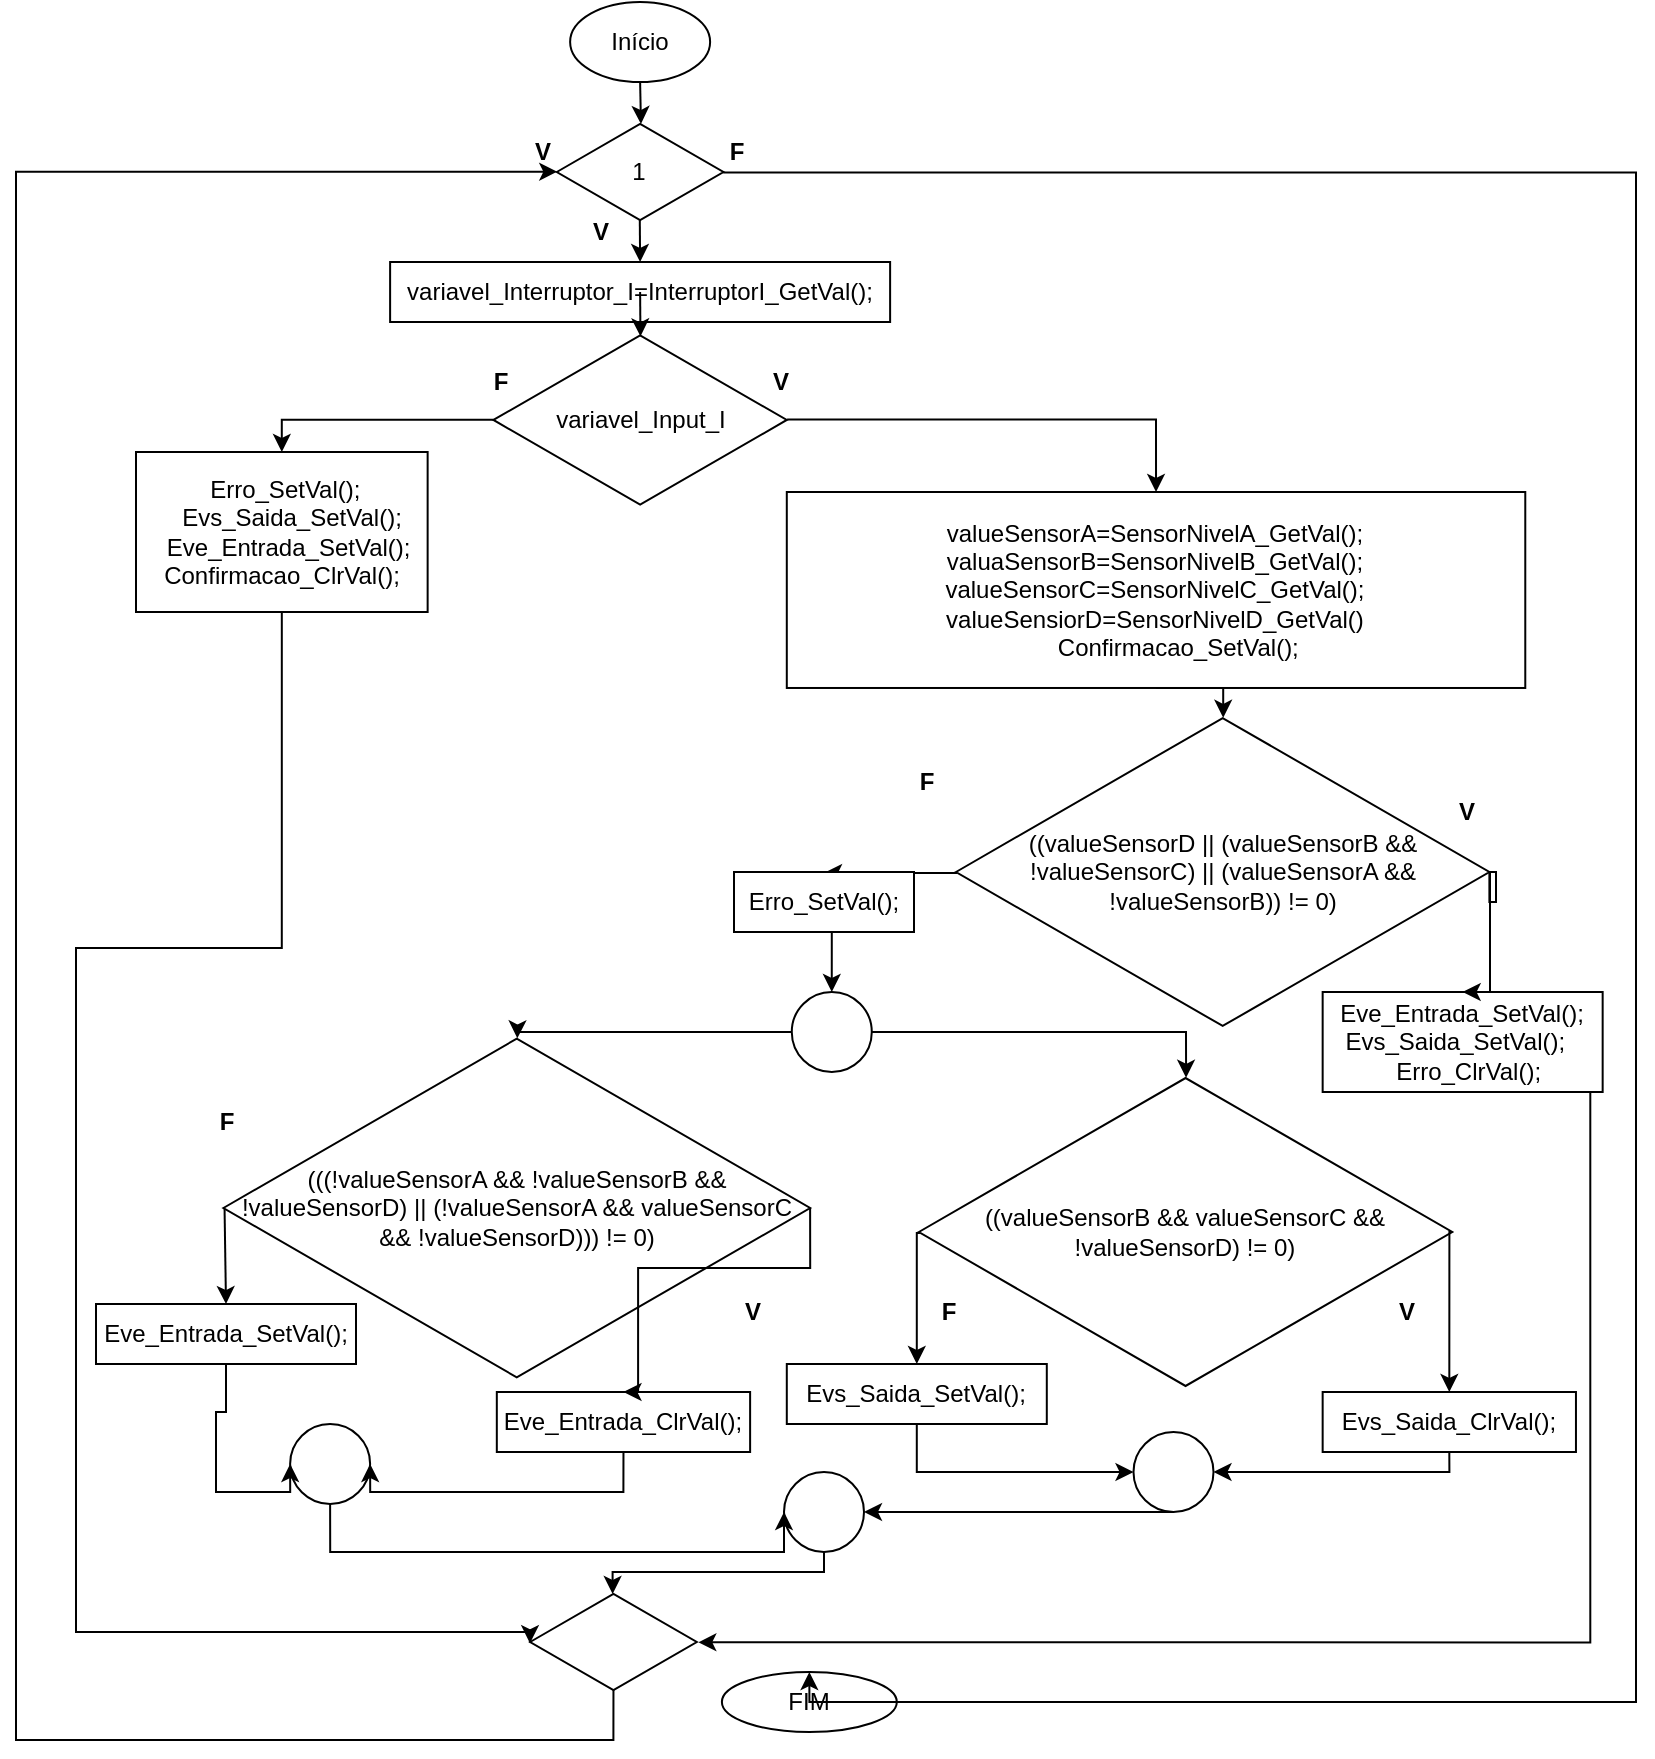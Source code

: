 <mxfile version="21.5.2" type="device">
  <diagram id="XMUXtyX5-fALYA9FIsvU" name="Página-1">
    <mxGraphModel dx="1332" dy="444" grid="1" gridSize="10" guides="1" tooltips="1" connect="1" arrows="1" fold="1" page="1" pageScale="1" pageWidth="827" pageHeight="1169" math="0" shadow="0">
      <root>
        <mxCell id="0" />
        <mxCell id="1" parent="0" />
        <mxCell id="8DO1Rx4T9jfybCHXWFRA-1" value="Início" style="ellipse;whiteSpace=wrap;html=1;" parent="1" vertex="1">
          <mxGeometry x="287.06" y="80" width="70" height="40" as="geometry" />
        </mxCell>
        <mxCell id="8DO1Rx4T9jfybCHXWFRA-3" value="1" style="html=1;whiteSpace=wrap;aspect=fixed;shape=isoRectangle;" parent="1" vertex="1">
          <mxGeometry x="280.39" y="140" width="83.34" height="50" as="geometry" />
        </mxCell>
        <mxCell id="8DO1Rx4T9jfybCHXWFRA-4" value="variavel_Interruptor_I=InterruptorI_GetVal();" style="rounded=0;whiteSpace=wrap;html=1;" parent="1" vertex="1">
          <mxGeometry x="197.06" y="210" width="250" height="30" as="geometry" />
        </mxCell>
        <mxCell id="8DO1Rx4T9jfybCHXWFRA-5" value="" style="endArrow=classic;html=1;rounded=0;exitX=0.5;exitY=1;exitDx=0;exitDy=0;entryX=0.505;entryY=0.02;entryDx=0;entryDy=0;entryPerimeter=0;" parent="1" source="8DO1Rx4T9jfybCHXWFRA-1" target="8DO1Rx4T9jfybCHXWFRA-3" edge="1">
          <mxGeometry width="50" height="50" relative="1" as="geometry">
            <mxPoint x="317.06" y="220" as="sourcePoint" />
            <mxPoint x="367.06" y="170" as="targetPoint" />
          </mxGeometry>
        </mxCell>
        <mxCell id="8DO1Rx4T9jfybCHXWFRA-6" value="" style="endArrow=classic;html=1;rounded=0;exitX=0.498;exitY=0.969;exitDx=0;exitDy=0;entryX=0.5;entryY=0;entryDx=0;entryDy=0;exitPerimeter=0;" parent="1" source="8DO1Rx4T9jfybCHXWFRA-3" target="8DO1Rx4T9jfybCHXWFRA-4" edge="1">
          <mxGeometry width="50" height="50" relative="1" as="geometry">
            <mxPoint x="322.06" y="120" as="sourcePoint" />
            <mxPoint x="322.477" y="141" as="targetPoint" />
          </mxGeometry>
        </mxCell>
        <mxCell id="8DO1Rx4T9jfybCHXWFRA-7" value="variavel_Input_I" style="html=1;whiteSpace=wrap;aspect=fixed;shape=isoRectangle;" parent="1" vertex="1">
          <mxGeometry x="248.73" y="245" width="146.67" height="87.99" as="geometry" />
        </mxCell>
        <mxCell id="8DO1Rx4T9jfybCHXWFRA-13" value="&lt;b&gt;F&lt;/b&gt;" style="text;html=1;align=center;verticalAlign=middle;resizable=0;points=[];autosize=1;strokeColor=none;fillColor=none;" parent="1" vertex="1">
          <mxGeometry x="237.06" y="255" width="30" height="30" as="geometry" />
        </mxCell>
        <mxCell id="8DO1Rx4T9jfybCHXWFRA-14" value="" style="endArrow=classic;html=1;rounded=0;exitX=0.5;exitY=1;exitDx=0;exitDy=0;entryX=0.501;entryY=0.025;entryDx=0;entryDy=0;entryPerimeter=0;" parent="1" target="8DO1Rx4T9jfybCHXWFRA-7" edge="1">
          <mxGeometry width="50" height="50" relative="1" as="geometry">
            <mxPoint x="322.06" y="225" as="sourcePoint" />
            <mxPoint x="332.06" y="205" as="targetPoint" />
          </mxGeometry>
        </mxCell>
        <mxCell id="8DO1Rx4T9jfybCHXWFRA-15" value="&lt;b&gt;V&lt;/b&gt;" style="text;html=1;align=center;verticalAlign=middle;resizable=0;points=[];autosize=1;strokeColor=none;fillColor=none;" parent="1" vertex="1">
          <mxGeometry x="377.06" y="255" width="30" height="30" as="geometry" />
        </mxCell>
        <mxCell id="8DO1Rx4T9jfybCHXWFRA-16" value="&lt;div&gt;valueSensorA=SensorNivelA_GetVal();&lt;/div&gt;&lt;div&gt;valuaSensorB=SensorNivelB_GetVal();&lt;/div&gt;&lt;div&gt;valueSensorC=SensorNivelC_GetVal();&lt;/div&gt;&lt;div&gt;valueSensiorD=SensorNivelD_GetVal()&lt;/div&gt;&lt;div&gt;&amp;nbsp; &amp;nbsp; &amp;nbsp; &amp;nbsp;Confirmacao_SetVal();&lt;/div&gt;" style="rounded=0;whiteSpace=wrap;html=1;align=center;" parent="1" vertex="1">
          <mxGeometry x="395.4" y="325" width="369.24" height="97.99" as="geometry" />
        </mxCell>
        <mxCell id="8DO1Rx4T9jfybCHXWFRA-17" value="" style="edgeStyle=segmentEdgeStyle;endArrow=classic;html=1;rounded=0;entryX=0.5;entryY=0;entryDx=0;entryDy=0;exitX=1.001;exitY=0.497;exitDx=0;exitDy=0;exitPerimeter=0;" parent="1" source="8DO1Rx4T9jfybCHXWFRA-7" target="8DO1Rx4T9jfybCHXWFRA-16" edge="1">
          <mxGeometry width="50" height="50" relative="1" as="geometry">
            <mxPoint x="377.06" y="305" as="sourcePoint" />
            <mxPoint x="427.06" y="255" as="targetPoint" />
          </mxGeometry>
        </mxCell>
        <mxCell id="8DO1Rx4T9jfybCHXWFRA-18" value="((valueSensorD || (valueSensorB &amp;amp;&amp;amp; !valueSensorC) || (valueSensorA &amp;amp;&amp;amp; !valueSensorB)) != 0)" style="html=1;whiteSpace=wrap;aspect=fixed;shape=isoRectangle;" parent="1" vertex="1">
          <mxGeometry x="480" y="435" width="266.69" height="160" as="geometry" />
        </mxCell>
        <mxCell id="8DO1Rx4T9jfybCHXWFRA-19" value="&lt;b&gt;F&lt;/b&gt;" style="text;html=1;align=center;verticalAlign=middle;resizable=0;points=[];autosize=1;strokeColor=none;fillColor=none;" parent="1" vertex="1">
          <mxGeometry x="450.41" y="455" width="30" height="30" as="geometry" />
        </mxCell>
        <mxCell id="8DO1Rx4T9jfybCHXWFRA-20" value="&lt;b&gt;V&lt;/b&gt;" style="text;html=1;align=center;verticalAlign=middle;resizable=0;points=[];autosize=1;strokeColor=none;fillColor=none;" parent="1" vertex="1">
          <mxGeometry x="720.0" y="470" width="30" height="30" as="geometry" />
        </mxCell>
        <mxCell id="8DO1Rx4T9jfybCHXWFRA-21" value="&lt;div&gt;Eve_Entrada_SetVal();&lt;/div&gt;&lt;div&gt;Evs_Saida_SetVal();&lt;span style=&quot;background-color: initial;&quot;&gt;&amp;nbsp;&amp;nbsp;&lt;/span&gt;&lt;/div&gt;&lt;div&gt;&lt;span style=&quot;background-color: initial;&quot;&gt;&amp;nbsp; Erro_ClrVal();&lt;/span&gt;&lt;/div&gt;" style="rounded=0;whiteSpace=wrap;html=1;align=center;" parent="1" vertex="1">
          <mxGeometry x="663.33" y="575" width="140" height="50" as="geometry" />
        </mxCell>
        <mxCell id="8DO1Rx4T9jfybCHXWFRA-22" value="" style="edgeStyle=segmentEdgeStyle;endArrow=classic;html=1;rounded=0;entryX=0.5;entryY=0;entryDx=0;entryDy=0;exitX=1;exitY=0.5;exitDx=0;exitDy=0;exitPerimeter=0;" parent="1" source="8DO1Rx4T9jfybCHXWFRA-18" target="8DO1Rx4T9jfybCHXWFRA-21" edge="1">
          <mxGeometry width="50" height="50" relative="1" as="geometry">
            <mxPoint x="547.89" y="502.99" as="sourcePoint" />
            <mxPoint x="597.89" y="452.99" as="targetPoint" />
            <Array as="points">
              <mxPoint x="747" y="530" />
              <mxPoint x="750" y="530" />
              <mxPoint x="750" y="515" />
              <mxPoint x="747" y="515" />
              <mxPoint x="747" y="575" />
            </Array>
          </mxGeometry>
        </mxCell>
        <mxCell id="8DO1Rx4T9jfybCHXWFRA-24" value="" style="edgeStyle=segmentEdgeStyle;endArrow=classic;html=1;rounded=0;entryX=0.5;entryY=0;entryDx=0;entryDy=0;exitX=0.002;exitY=0.503;exitDx=0;exitDy=0;exitPerimeter=0;" parent="1" source="8DO1Rx4T9jfybCHXWFRA-18" target="8DO1Rx4T9jfybCHXWFRA-25" edge="1">
          <mxGeometry width="50" height="50" relative="1" as="geometry">
            <mxPoint x="621.467" y="510.582" as="sourcePoint" />
            <mxPoint x="691.24" y="562.99" as="targetPoint" />
          </mxGeometry>
        </mxCell>
        <mxCell id="8DO1Rx4T9jfybCHXWFRA-25" value="Erro_SetVal();" style="rounded=0;whiteSpace=wrap;html=1;align=center;" parent="1" vertex="1">
          <mxGeometry x="369.0" y="515" width="90" height="30" as="geometry" />
        </mxCell>
        <mxCell id="8DO1Rx4T9jfybCHXWFRA-27" value="" style="edgeStyle=segmentEdgeStyle;endArrow=classic;html=1;rounded=0;entryX=0.501;entryY=0.018;entryDx=0;entryDy=0;exitX=0.5;exitY=1;exitDx=0;exitDy=0;entryPerimeter=0;" parent="1" source="8DO1Rx4T9jfybCHXWFRA-16" target="8DO1Rx4T9jfybCHXWFRA-18" edge="1">
          <mxGeometry width="50" height="50" relative="1" as="geometry">
            <mxPoint x="395.003" y="511.398" as="sourcePoint" />
            <mxPoint x="362.89" y="548.99" as="targetPoint" />
          </mxGeometry>
        </mxCell>
        <mxCell id="8DO1Rx4T9jfybCHXWFRA-29" value="&lt;div&gt;(((!valueSensorA &amp;amp;&amp;amp; !valueSensorB &amp;amp;&amp;amp; !valueSensorD) || (!valueSensorA &amp;amp;&amp;amp; valueSensorC &amp;amp;&amp;amp; !valueSensorD))) != 0)&lt;/div&gt;" style="html=1;whiteSpace=wrap;aspect=fixed;shape=isoRectangle;" parent="1" vertex="1">
          <mxGeometry x="113.7" y="595" width="293.36" height="176" as="geometry" />
        </mxCell>
        <mxCell id="8DO1Rx4T9jfybCHXWFRA-30" value="&lt;b&gt;F&lt;/b&gt;" style="text;html=1;align=center;verticalAlign=middle;resizable=0;points=[];autosize=1;strokeColor=none;fillColor=none;" parent="1" vertex="1">
          <mxGeometry x="100.0" y="625" width="30" height="30" as="geometry" />
        </mxCell>
        <mxCell id="8DO1Rx4T9jfybCHXWFRA-31" value="&lt;b&gt;V&lt;/b&gt;" style="text;html=1;align=center;verticalAlign=middle;resizable=0;points=[];autosize=1;strokeColor=none;fillColor=none;" parent="1" vertex="1">
          <mxGeometry x="362.94" y="720" width="30" height="30" as="geometry" />
        </mxCell>
        <mxCell id="8DO1Rx4T9jfybCHXWFRA-32" value="Eve_Entrada_ClrVal();" style="rounded=0;whiteSpace=wrap;html=1;align=center;" parent="1" vertex="1">
          <mxGeometry x="250.41" y="775" width="126.65" height="30" as="geometry" />
        </mxCell>
        <mxCell id="8DO1Rx4T9jfybCHXWFRA-33" value="" style="edgeStyle=segmentEdgeStyle;endArrow=classic;html=1;rounded=0;entryX=0.5;entryY=0;entryDx=0;entryDy=0;exitX=1;exitY=0.5;exitDx=0;exitDy=0;exitPerimeter=0;" parent="1" source="8DO1Rx4T9jfybCHXWFRA-29" target="8DO1Rx4T9jfybCHXWFRA-32" edge="1">
          <mxGeometry width="50" height="50" relative="1" as="geometry">
            <mxPoint x="231.24" y="715" as="sourcePoint" />
            <mxPoint x="281.24" y="665" as="targetPoint" />
            <Array as="points">
              <mxPoint x="321.06" y="713" />
            </Array>
          </mxGeometry>
        </mxCell>
        <mxCell id="8DO1Rx4T9jfybCHXWFRA-34" value="" style="edgeStyle=segmentEdgeStyle;endArrow=classic;html=1;rounded=0;entryX=0.5;entryY=0;entryDx=0;entryDy=0;exitX=0.002;exitY=0.503;exitDx=0;exitDy=0;exitPerimeter=0;" parent="1" source="8DO1Rx4T9jfybCHXWFRA-29" target="8DO1Rx4T9jfybCHXWFRA-35" edge="1">
          <mxGeometry width="50" height="50" relative="1" as="geometry">
            <mxPoint x="304.817" y="722.592" as="sourcePoint" />
            <mxPoint x="374.59" y="775.0" as="targetPoint" />
          </mxGeometry>
        </mxCell>
        <mxCell id="8DO1Rx4T9jfybCHXWFRA-35" value="Eve_Entrada_SetVal();" style="rounded=0;whiteSpace=wrap;html=1;align=center;" parent="1" vertex="1">
          <mxGeometry x="50.0" y="731" width="130" height="30" as="geometry" />
        </mxCell>
        <mxCell id="8DO1Rx4T9jfybCHXWFRA-36" value="" style="edgeStyle=segmentEdgeStyle;endArrow=classic;html=1;rounded=0;entryX=0.501;entryY=0.018;entryDx=0;entryDy=0;entryPerimeter=0;exitX=0;exitY=0.5;exitDx=0;exitDy=0;" parent="1" source="8DO1Rx4T9jfybCHXWFRA-37" target="8DO1Rx4T9jfybCHXWFRA-29" edge="1">
          <mxGeometry width="50" height="50" relative="1" as="geometry">
            <mxPoint x="246.24" y="595" as="sourcePoint" />
            <mxPoint x="151.24" y="707" as="targetPoint" />
            <Array as="points">
              <mxPoint x="334.13" y="595" />
              <mxPoint x="184.13" y="595" />
            </Array>
          </mxGeometry>
        </mxCell>
        <mxCell id="8DO1Rx4T9jfybCHXWFRA-37" value="" style="ellipse;whiteSpace=wrap;html=1;aspect=fixed;fontSize=10;" parent="1" vertex="1">
          <mxGeometry x="397.89" y="575" width="40" height="40" as="geometry" />
        </mxCell>
        <mxCell id="8DO1Rx4T9jfybCHXWFRA-38" value="((valueSensorB &amp;amp;&amp;amp; valueSensorC &amp;amp;&amp;amp; !valueSensorD) != 0)" style="html=1;whiteSpace=wrap;aspect=fixed;shape=isoRectangle;" parent="1" vertex="1">
          <mxGeometry x="461.43" y="615" width="266.7" height="160" as="geometry" />
        </mxCell>
        <mxCell id="8DO1Rx4T9jfybCHXWFRA-39" value="&lt;b&gt;F&lt;/b&gt;" style="text;html=1;align=center;verticalAlign=middle;resizable=0;points=[];autosize=1;strokeColor=none;fillColor=none;" parent="1" vertex="1">
          <mxGeometry x="461.43" y="720" width="30" height="30" as="geometry" />
        </mxCell>
        <mxCell id="8DO1Rx4T9jfybCHXWFRA-40" value="&lt;b&gt;V&lt;/b&gt;" style="text;html=1;align=center;verticalAlign=middle;resizable=0;points=[];autosize=1;strokeColor=none;fillColor=none;" parent="1" vertex="1">
          <mxGeometry x="690" y="720" width="30" height="30" as="geometry" />
        </mxCell>
        <mxCell id="8DO1Rx4T9jfybCHXWFRA-41" value="Evs_Saida_ClrVal();" style="rounded=0;whiteSpace=wrap;html=1;align=center;" parent="1" vertex="1">
          <mxGeometry x="663.33" y="775" width="126.65" height="30" as="geometry" />
        </mxCell>
        <mxCell id="8DO1Rx4T9jfybCHXWFRA-43" value="" style="edgeStyle=segmentEdgeStyle;endArrow=classic;html=1;rounded=0;entryX=0.5;entryY=0;entryDx=0;entryDy=0;exitX=0.002;exitY=0.503;exitDx=0;exitDy=0;exitPerimeter=0;" parent="1" source="8DO1Rx4T9jfybCHXWFRA-38" target="8DO1Rx4T9jfybCHXWFRA-44" edge="1">
          <mxGeometry width="50" height="50" relative="1" as="geometry">
            <mxPoint x="717.327" y="722.592" as="sourcePoint" />
            <mxPoint x="787.1" y="775.0" as="targetPoint" />
          </mxGeometry>
        </mxCell>
        <mxCell id="8DO1Rx4T9jfybCHXWFRA-44" value="Evs_Saida_SetVal();" style="rounded=0;whiteSpace=wrap;html=1;align=center;" parent="1" vertex="1">
          <mxGeometry x="395.4" y="761" width="130" height="30" as="geometry" />
        </mxCell>
        <mxCell id="8DO1Rx4T9jfybCHXWFRA-45" value="" style="edgeStyle=segmentEdgeStyle;endArrow=classic;html=1;rounded=0;entryX=0.501;entryY=0.018;entryDx=0;entryDy=0;entryPerimeter=0;exitX=1;exitY=0.5;exitDx=0;exitDy=0;" parent="1" source="8DO1Rx4T9jfybCHXWFRA-37" target="8DO1Rx4T9jfybCHXWFRA-38" edge="1">
          <mxGeometry width="50" height="50" relative="1" as="geometry">
            <mxPoint x="734.58" y="615" as="sourcePoint" />
            <mxPoint x="621.24" y="707" as="targetPoint" />
          </mxGeometry>
        </mxCell>
        <mxCell id="8DO1Rx4T9jfybCHXWFRA-46" value="" style="edgeStyle=segmentEdgeStyle;endArrow=classic;html=1;rounded=0;fontSize=11;exitX=0.5;exitY=1;exitDx=0;exitDy=0;entryX=0.5;entryY=0;entryDx=0;entryDy=0;" parent="1" source="8DO1Rx4T9jfybCHXWFRA-25" target="8DO1Rx4T9jfybCHXWFRA-37" edge="1">
          <mxGeometry width="50" height="50" relative="1" as="geometry">
            <mxPoint x="477.06" y="745" as="sourcePoint" />
            <mxPoint x="527.06" y="695" as="targetPoint" />
          </mxGeometry>
        </mxCell>
        <mxCell id="8DO1Rx4T9jfybCHXWFRA-47" value="&lt;div&gt;&amp;nbsp; &amp;nbsp; &amp;nbsp; &amp;nbsp; &amp;nbsp; Erro_SetVal();&lt;span style=&quot;background-color: initial;&quot;&gt;&amp;nbsp; &amp;nbsp; &amp;nbsp; &amp;nbsp; &amp;nbsp; &amp;nbsp; &amp;nbsp; &amp;nbsp; Evs_Saida_SetVal();&lt;/span&gt;&lt;span style=&quot;background-color: initial;&quot;&gt;&amp;nbsp; &amp;nbsp; &amp;nbsp; Eve_Entrada_SetVal();&lt;/span&gt;&lt;/div&gt;&lt;div&gt;Confirmacao_ClrVal();&lt;/div&gt;" style="rounded=0;whiteSpace=wrap;html=1;align=center;" parent="1" vertex="1">
          <mxGeometry x="70" y="305" width="145.82" height="80" as="geometry" />
        </mxCell>
        <mxCell id="8DO1Rx4T9jfybCHXWFRA-49" value="" style="edgeStyle=segmentEdgeStyle;endArrow=classic;html=1;rounded=0;fontSize=11;exitX=0;exitY=0.499;exitDx=0;exitDy=0;exitPerimeter=0;entryX=0.5;entryY=0;entryDx=0;entryDy=0;" parent="1" source="8DO1Rx4T9jfybCHXWFRA-7" target="8DO1Rx4T9jfybCHXWFRA-47" edge="1">
          <mxGeometry width="50" height="50" relative="1" as="geometry">
            <mxPoint x="207.06" y="405" as="sourcePoint" />
            <mxPoint x="257.06" y="355" as="targetPoint" />
          </mxGeometry>
        </mxCell>
        <mxCell id="8DO1Rx4T9jfybCHXWFRA-51" value="" style="edgeStyle=segmentEdgeStyle;endArrow=classic;html=1;rounded=0;entryX=0.5;entryY=0;entryDx=0;entryDy=0;exitX=1;exitY=0.5;exitDx=0;exitDy=0;exitPerimeter=0;" parent="1" source="8DO1Rx4T9jfybCHXWFRA-38" target="8DO1Rx4T9jfybCHXWFRA-41" edge="1">
          <mxGeometry width="50" height="50" relative="1" as="geometry">
            <mxPoint x="699.57" y="710" as="sourcePoint" />
            <mxPoint x="470.4" y="771" as="targetPoint" />
          </mxGeometry>
        </mxCell>
        <mxCell id="8DO1Rx4T9jfybCHXWFRA-52" value="" style="edgeStyle=segmentEdgeStyle;endArrow=classic;html=1;rounded=0;exitX=0.5;exitY=1;exitDx=0;exitDy=0;entryX=-0.001;entryY=0.512;entryDx=0;entryDy=0;entryPerimeter=0;" parent="1" source="8DO1Rx4T9jfybCHXWFRA-47" target="8DO1Rx4T9jfybCHXWFRA-69" edge="1">
          <mxGeometry width="50" height="50" relative="1" as="geometry">
            <mxPoint x="78.353" y="753.408" as="sourcePoint" />
            <mxPoint x="267.06" y="1021" as="targetPoint" />
            <Array as="points">
              <mxPoint x="143" y="553" />
              <mxPoint x="40" y="553" />
              <mxPoint x="40" y="895" />
              <mxPoint x="267" y="895" />
            </Array>
          </mxGeometry>
        </mxCell>
        <mxCell id="8DO1Rx4T9jfybCHXWFRA-53" value="" style="ellipse;whiteSpace=wrap;html=1;aspect=fixed;fontSize=10;" parent="1" vertex="1">
          <mxGeometry x="568.75" y="795" width="40" height="40" as="geometry" />
        </mxCell>
        <mxCell id="8DO1Rx4T9jfybCHXWFRA-54" value="" style="ellipse;whiteSpace=wrap;html=1;aspect=fixed;fontSize=10;" parent="1" vertex="1">
          <mxGeometry x="147.06" y="791" width="40" height="40" as="geometry" />
        </mxCell>
        <mxCell id="8DO1Rx4T9jfybCHXWFRA-55" value="" style="edgeStyle=segmentEdgeStyle;endArrow=classic;html=1;rounded=0;entryX=1;entryY=0.5;entryDx=0;entryDy=0;exitX=0.5;exitY=1;exitDx=0;exitDy=0;" parent="1" source="8DO1Rx4T9jfybCHXWFRA-41" target="8DO1Rx4T9jfybCHXWFRA-53" edge="1">
          <mxGeometry width="50" height="50" relative="1" as="geometry">
            <mxPoint x="78.353" y="723.408" as="sourcePoint" />
            <mxPoint x="52.06" y="771" as="targetPoint" />
            <Array as="points">
              <mxPoint x="727" y="815" />
            </Array>
          </mxGeometry>
        </mxCell>
        <mxCell id="8DO1Rx4T9jfybCHXWFRA-56" value="" style="edgeStyle=segmentEdgeStyle;endArrow=classic;html=1;rounded=0;entryX=0;entryY=0.5;entryDx=0;entryDy=0;exitX=0.5;exitY=1;exitDx=0;exitDy=0;" parent="1" source="8DO1Rx4T9jfybCHXWFRA-44" target="8DO1Rx4T9jfybCHXWFRA-53" edge="1">
          <mxGeometry width="50" height="50" relative="1" as="geometry">
            <mxPoint x="88.353" y="733.408" as="sourcePoint" />
            <mxPoint x="62.06" y="781" as="targetPoint" />
            <Array as="points">
              <mxPoint x="460" y="815" />
            </Array>
          </mxGeometry>
        </mxCell>
        <mxCell id="8DO1Rx4T9jfybCHXWFRA-57" value="" style="edgeStyle=segmentEdgeStyle;endArrow=classic;html=1;rounded=0;entryX=1;entryY=0.5;entryDx=0;entryDy=0;exitX=0.5;exitY=1;exitDx=0;exitDy=0;" parent="1" source="8DO1Rx4T9jfybCHXWFRA-32" target="8DO1Rx4T9jfybCHXWFRA-54" edge="1">
          <mxGeometry width="50" height="50" relative="1" as="geometry">
            <mxPoint x="98.353" y="743.408" as="sourcePoint" />
            <mxPoint x="72.06" y="791" as="targetPoint" />
            <Array as="points">
              <mxPoint x="314" y="825" />
            </Array>
          </mxGeometry>
        </mxCell>
        <mxCell id="8DO1Rx4T9jfybCHXWFRA-58" value="" style="edgeStyle=segmentEdgeStyle;endArrow=classic;html=1;rounded=0;entryX=0;entryY=0.5;entryDx=0;entryDy=0;exitX=0.5;exitY=1;exitDx=0;exitDy=0;" parent="1" source="8DO1Rx4T9jfybCHXWFRA-35" target="8DO1Rx4T9jfybCHXWFRA-54" edge="1">
          <mxGeometry width="50" height="50" relative="1" as="geometry">
            <mxPoint x="108.353" y="753.408" as="sourcePoint" />
            <mxPoint x="82.06" y="801" as="targetPoint" />
            <Array as="points">
              <mxPoint x="110" y="785" />
              <mxPoint x="110" y="825" />
            </Array>
          </mxGeometry>
        </mxCell>
        <mxCell id="8DO1Rx4T9jfybCHXWFRA-59" value="" style="ellipse;whiteSpace=wrap;html=1;aspect=fixed;fontSize=10;" parent="1" vertex="1">
          <mxGeometry x="394.0" y="815" width="40" height="40" as="geometry" />
        </mxCell>
        <mxCell id="8DO1Rx4T9jfybCHXWFRA-60" value="" style="edgeStyle=segmentEdgeStyle;endArrow=classic;html=1;rounded=0;entryX=1;entryY=0.5;entryDx=0;entryDy=0;exitX=0.5;exitY=1;exitDx=0;exitDy=0;" parent="1" source="8DO1Rx4T9jfybCHXWFRA-53" target="8DO1Rx4T9jfybCHXWFRA-59" edge="1">
          <mxGeometry width="50" height="50" relative="1" as="geometry">
            <mxPoint x="52.06" y="801" as="sourcePoint" />
            <mxPoint x="157.06" y="845" as="targetPoint" />
            <Array as="points">
              <mxPoint x="520" y="835" />
              <mxPoint x="520" y="835" />
            </Array>
          </mxGeometry>
        </mxCell>
        <mxCell id="8DO1Rx4T9jfybCHXWFRA-61" value="" style="edgeStyle=segmentEdgeStyle;endArrow=classic;html=1;rounded=0;entryX=0;entryY=0.5;entryDx=0;entryDy=0;exitX=0.5;exitY=1;exitDx=0;exitDy=0;" parent="1" source="8DO1Rx4T9jfybCHXWFRA-54" target="8DO1Rx4T9jfybCHXWFRA-59" edge="1">
          <mxGeometry width="50" height="50" relative="1" as="geometry">
            <mxPoint x="167.06" y="885" as="sourcePoint" />
            <mxPoint x="167.06" y="855" as="targetPoint" />
            <Array as="points">
              <mxPoint x="167" y="855" />
            </Array>
          </mxGeometry>
        </mxCell>
        <mxCell id="8DO1Rx4T9jfybCHXWFRA-62" value="" style="edgeStyle=segmentEdgeStyle;endArrow=classic;html=1;rounded=0;exitX=0.5;exitY=1;exitDx=0;exitDy=0;entryX=0.495;entryY=0.02;entryDx=0;entryDy=0;entryPerimeter=0;" parent="1" source="8DO1Rx4T9jfybCHXWFRA-59" target="8DO1Rx4T9jfybCHXWFRA-69" edge="1">
          <mxGeometry width="50" height="50" relative="1" as="geometry">
            <mxPoint x="177.06" y="865" as="sourcePoint" />
            <mxPoint x="307.06" y="945" as="targetPoint" />
            <Array as="points">
              <mxPoint x="414" y="865" />
              <mxPoint x="308" y="865" />
            </Array>
          </mxGeometry>
        </mxCell>
        <mxCell id="8DO1Rx4T9jfybCHXWFRA-64" value="" style="edgeStyle=segmentEdgeStyle;endArrow=classic;html=1;rounded=0;entryX=1.009;entryY=0.503;entryDx=0;entryDy=0;exitX=0.5;exitY=1;exitDx=0;exitDy=0;entryPerimeter=0;" parent="1" source="8DO1Rx4T9jfybCHXWFRA-21" target="8DO1Rx4T9jfybCHXWFRA-69" edge="1">
          <mxGeometry width="50" height="50" relative="1" as="geometry">
            <mxPoint x="598.75" y="865" as="sourcePoint" />
            <mxPoint x="327.06" y="965" as="targetPoint" />
            <Array as="points">
              <mxPoint x="747.13" y="625" />
              <mxPoint x="797.13" y="625" />
              <mxPoint x="797.13" y="990" />
            </Array>
          </mxGeometry>
        </mxCell>
        <mxCell id="8DO1Rx4T9jfybCHXWFRA-66" value="" style="edgeStyle=segmentEdgeStyle;endArrow=classic;html=1;rounded=0;exitX=0.5;exitY=0.974;exitDx=0;exitDy=0;entryX=0.003;entryY=0.497;entryDx=0;entryDy=0;entryPerimeter=0;exitPerimeter=0;" parent="1" source="8DO1Rx4T9jfybCHXWFRA-69" target="8DO1Rx4T9jfybCHXWFRA-3" edge="1">
          <mxGeometry width="50" height="50" relative="1" as="geometry">
            <mxPoint x="267.48" y="1070" as="sourcePoint" />
            <mxPoint x="207.06" y="160" as="targetPoint" />
            <Array as="points">
              <mxPoint x="309" y="949" />
              <mxPoint x="10" y="950" />
              <mxPoint x="10" y="165" />
            </Array>
          </mxGeometry>
        </mxCell>
        <mxCell id="8DO1Rx4T9jfybCHXWFRA-67" value="FIM" style="ellipse;whiteSpace=wrap;html=1;" parent="1" vertex="1">
          <mxGeometry x="362.94" y="915" width="87.47" height="30" as="geometry" />
        </mxCell>
        <mxCell id="8DO1Rx4T9jfybCHXWFRA-68" value="" style="edgeStyle=segmentEdgeStyle;endArrow=classic;html=1;rounded=0;entryX=0.5;entryY=0;entryDx=0;entryDy=0;exitX=0.999;exitY=0.505;exitDx=0;exitDy=0;exitPerimeter=0;" parent="1" source="8DO1Rx4T9jfybCHXWFRA-3" target="8DO1Rx4T9jfybCHXWFRA-67" edge="1">
          <mxGeometry width="50" height="50" relative="1" as="geometry">
            <mxPoint x="437.06" y="170" as="sourcePoint" />
            <mxPoint x="337.06" y="1020" as="targetPoint" />
            <Array as="points">
              <mxPoint x="820" y="165" />
              <mxPoint x="820" y="930" />
            </Array>
          </mxGeometry>
        </mxCell>
        <mxCell id="8DO1Rx4T9jfybCHXWFRA-69" value="" style="html=1;whiteSpace=wrap;aspect=fixed;shape=isoRectangle;" parent="1" vertex="1">
          <mxGeometry x="267.06" y="875" width="83.34" height="50" as="geometry" />
        </mxCell>
        <mxCell id="8DO1Rx4T9jfybCHXWFRA-70" value="&lt;b&gt;F&lt;/b&gt;" style="text;html=1;align=center;verticalAlign=middle;resizable=0;points=[];autosize=1;strokeColor=none;fillColor=none;" parent="1" vertex="1">
          <mxGeometry x="354.53" y="140" width="30" height="30" as="geometry" />
        </mxCell>
        <mxCell id="8DO1Rx4T9jfybCHXWFRA-71" value="&lt;b&gt;V&lt;/b&gt;" style="text;html=1;align=center;verticalAlign=middle;resizable=0;points=[];autosize=1;strokeColor=none;fillColor=none;" parent="1" vertex="1">
          <mxGeometry x="257.9" y="140" width="30" height="30" as="geometry" />
        </mxCell>
        <mxCell id="8DO1Rx4T9jfybCHXWFRA-72" value="&lt;b&gt;V&lt;/b&gt;" style="text;html=1;align=center;verticalAlign=middle;resizable=0;points=[];autosize=1;strokeColor=none;fillColor=none;" parent="1" vertex="1">
          <mxGeometry x="287.06" y="180" width="30" height="30" as="geometry" />
        </mxCell>
      </root>
    </mxGraphModel>
  </diagram>
</mxfile>
